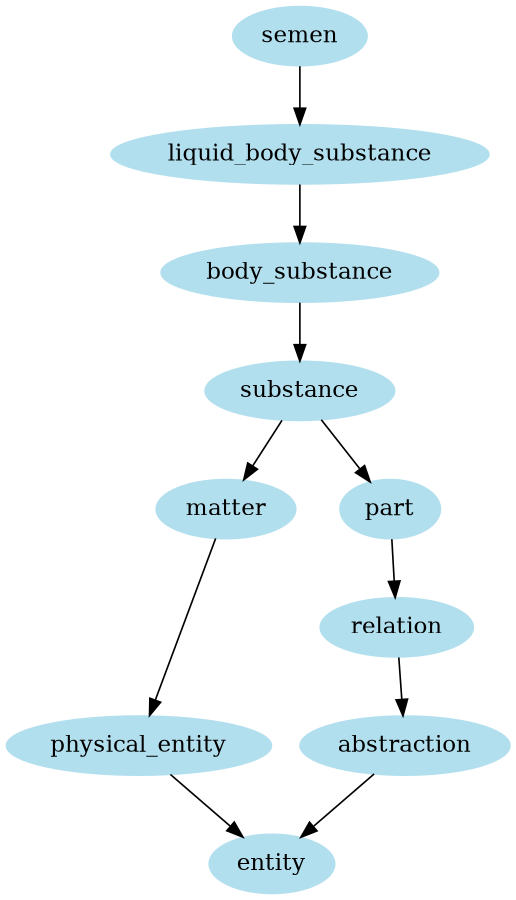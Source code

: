 digraph unix {
	node [color=lightblue2 style=filled]
	size="6,6"
	semen -> liquid_body_substance
	liquid_body_substance -> body_substance
	body_substance -> substance
	substance -> matter
	matter -> physical_entity
	physical_entity -> entity
	substance -> part
	part -> relation
	relation -> abstraction
	abstraction -> entity
}

